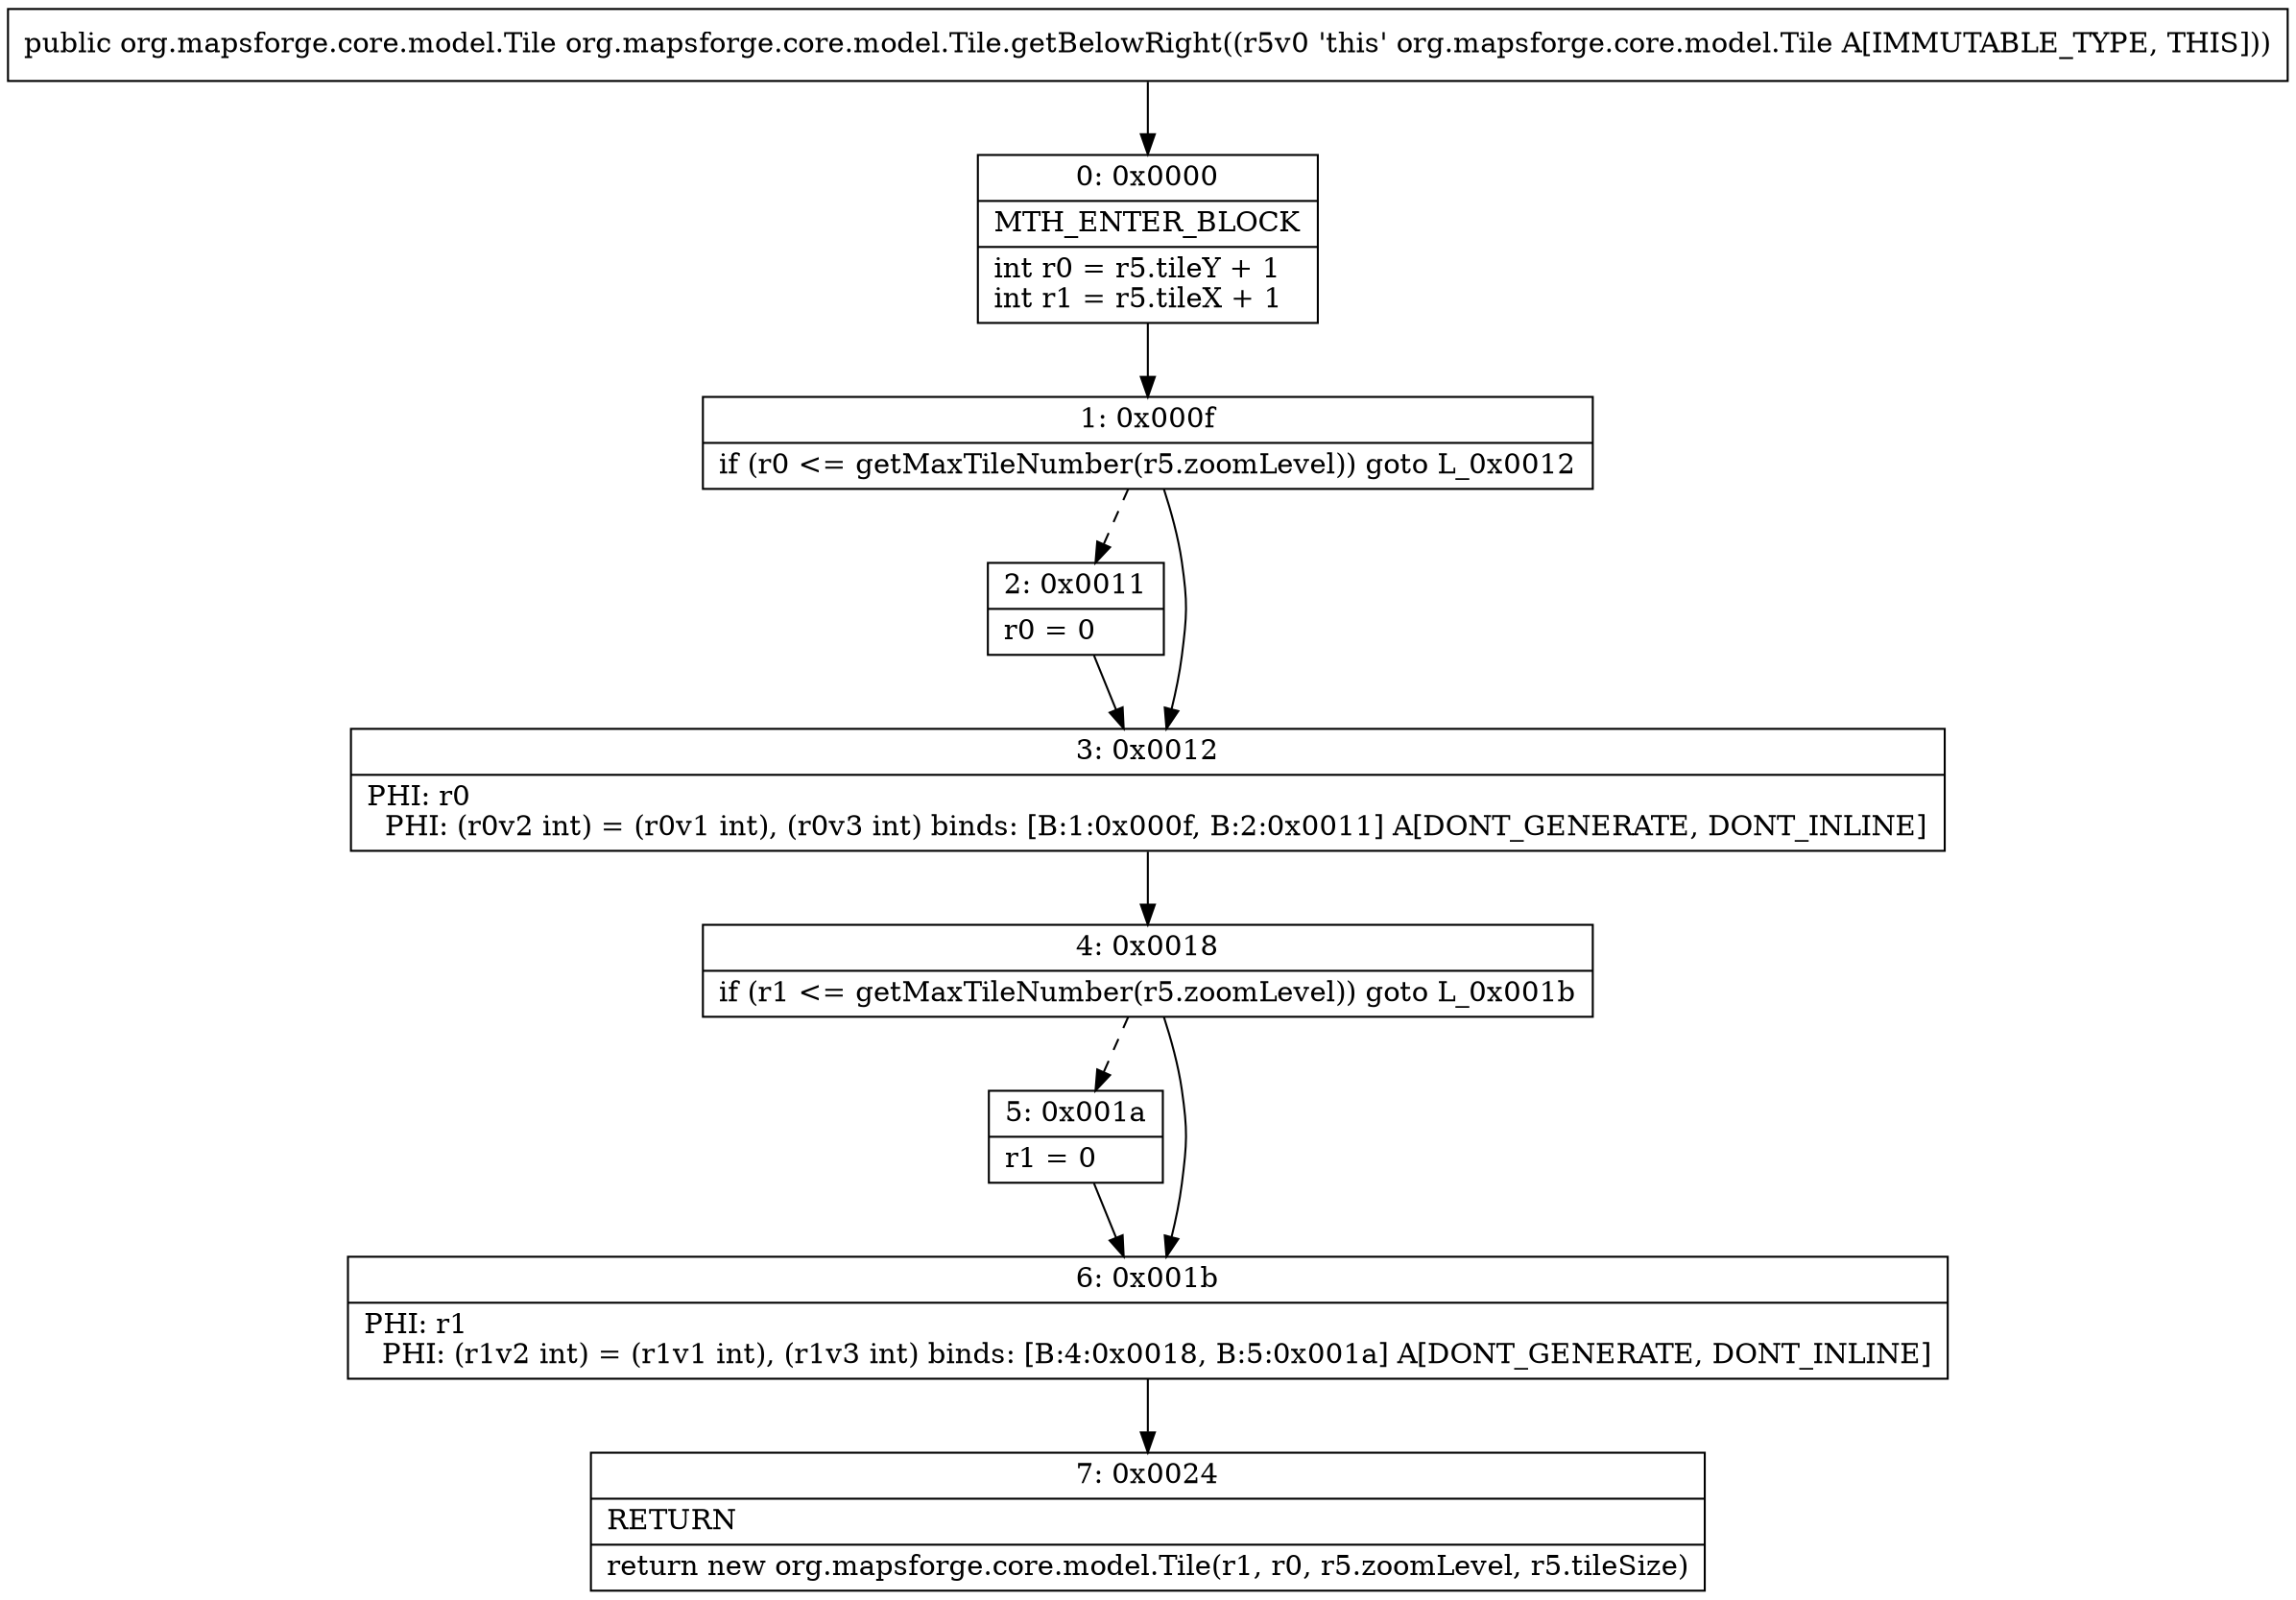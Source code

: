 digraph "CFG fororg.mapsforge.core.model.Tile.getBelowRight()Lorg\/mapsforge\/core\/model\/Tile;" {
Node_0 [shape=record,label="{0\:\ 0x0000|MTH_ENTER_BLOCK\l|int r0 = r5.tileY + 1\lint r1 = r5.tileX + 1\l}"];
Node_1 [shape=record,label="{1\:\ 0x000f|if (r0 \<= getMaxTileNumber(r5.zoomLevel)) goto L_0x0012\l}"];
Node_2 [shape=record,label="{2\:\ 0x0011|r0 = 0\l}"];
Node_3 [shape=record,label="{3\:\ 0x0012|PHI: r0 \l  PHI: (r0v2 int) = (r0v1 int), (r0v3 int) binds: [B:1:0x000f, B:2:0x0011] A[DONT_GENERATE, DONT_INLINE]\l}"];
Node_4 [shape=record,label="{4\:\ 0x0018|if (r1 \<= getMaxTileNumber(r5.zoomLevel)) goto L_0x001b\l}"];
Node_5 [shape=record,label="{5\:\ 0x001a|r1 = 0\l}"];
Node_6 [shape=record,label="{6\:\ 0x001b|PHI: r1 \l  PHI: (r1v2 int) = (r1v1 int), (r1v3 int) binds: [B:4:0x0018, B:5:0x001a] A[DONT_GENERATE, DONT_INLINE]\l}"];
Node_7 [shape=record,label="{7\:\ 0x0024|RETURN\l|return new org.mapsforge.core.model.Tile(r1, r0, r5.zoomLevel, r5.tileSize)\l}"];
MethodNode[shape=record,label="{public org.mapsforge.core.model.Tile org.mapsforge.core.model.Tile.getBelowRight((r5v0 'this' org.mapsforge.core.model.Tile A[IMMUTABLE_TYPE, THIS])) }"];
MethodNode -> Node_0;
Node_0 -> Node_1;
Node_1 -> Node_2[style=dashed];
Node_1 -> Node_3;
Node_2 -> Node_3;
Node_3 -> Node_4;
Node_4 -> Node_5[style=dashed];
Node_4 -> Node_6;
Node_5 -> Node_6;
Node_6 -> Node_7;
}

